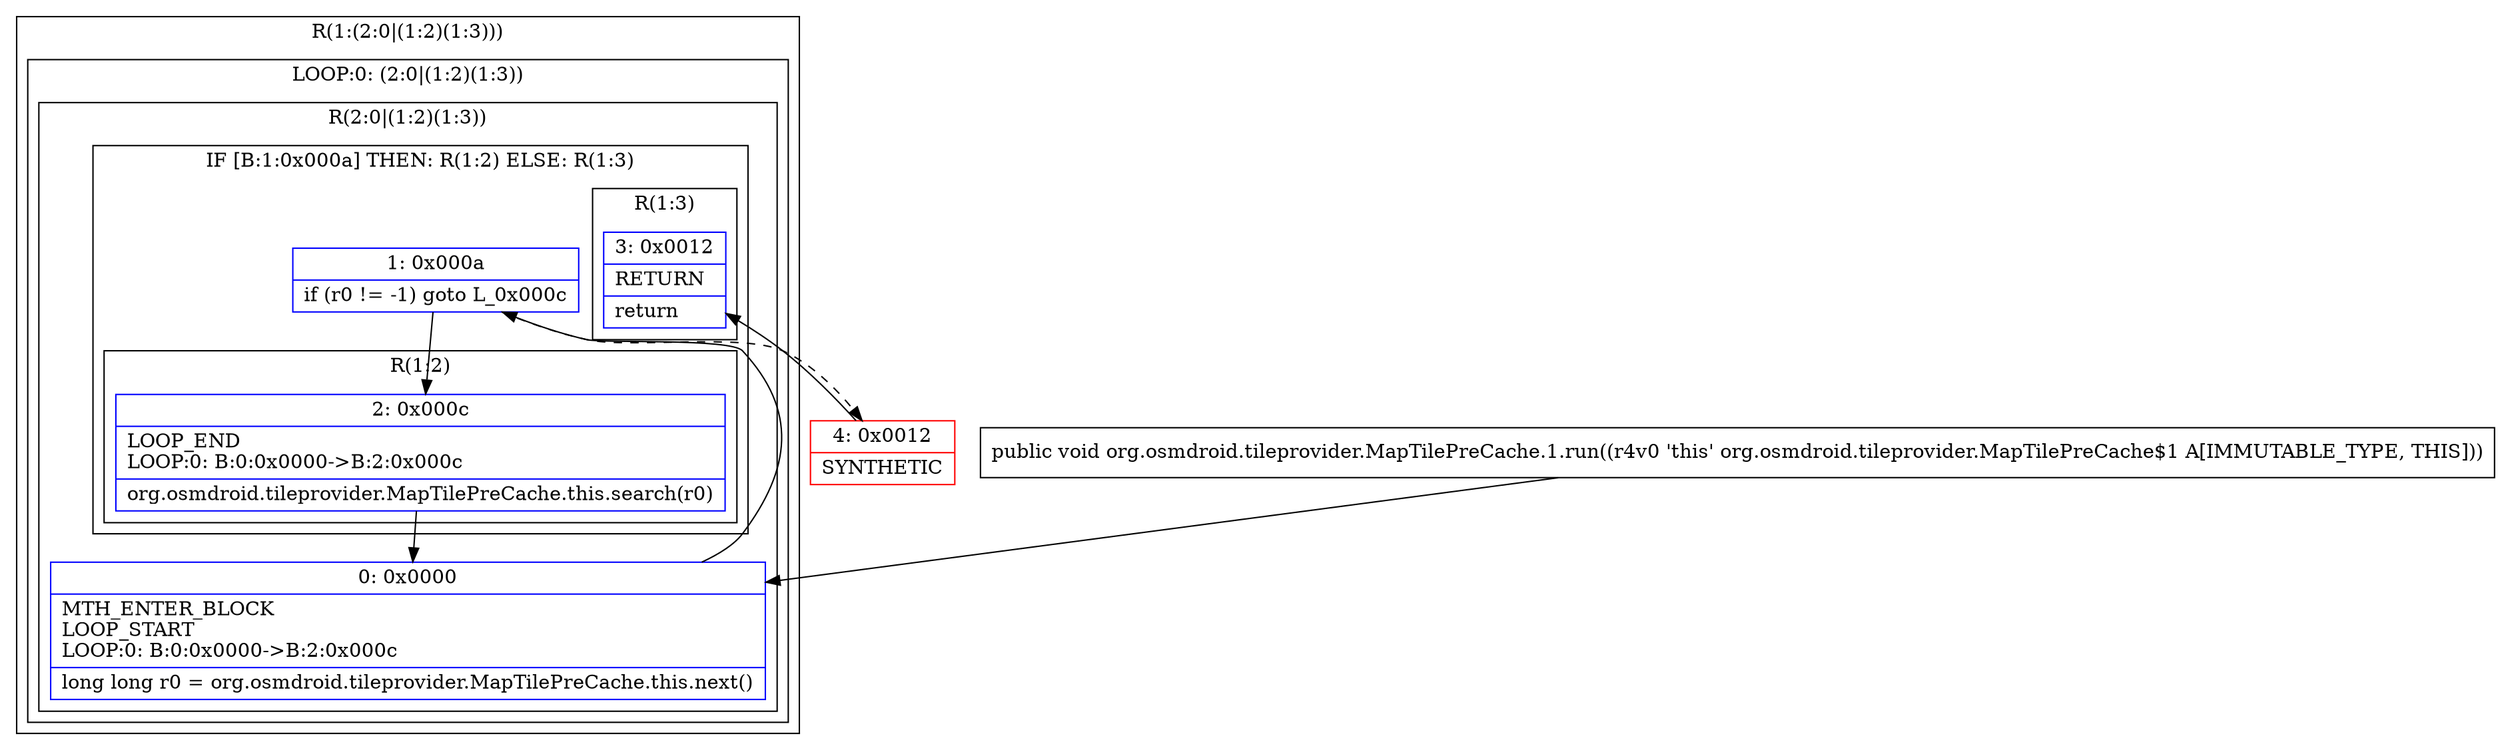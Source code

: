 digraph "CFG fororg.osmdroid.tileprovider.MapTilePreCache.1.run()V" {
subgraph cluster_Region_1499695567 {
label = "R(1:(2:0|(1:2)(1:3)))";
node [shape=record,color=blue];
subgraph cluster_LoopRegion_270036346 {
label = "LOOP:0: (2:0|(1:2)(1:3))";
node [shape=record,color=blue];
subgraph cluster_Region_1102533369 {
label = "R(2:0|(1:2)(1:3))";
node [shape=record,color=blue];
Node_0 [shape=record,label="{0\:\ 0x0000|MTH_ENTER_BLOCK\lLOOP_START\lLOOP:0: B:0:0x0000\-\>B:2:0x000c\l|long long r0 = org.osmdroid.tileprovider.MapTilePreCache.this.next()\l}"];
subgraph cluster_IfRegion_1985800837 {
label = "IF [B:1:0x000a] THEN: R(1:2) ELSE: R(1:3)";
node [shape=record,color=blue];
Node_1 [shape=record,label="{1\:\ 0x000a|if (r0 != \-1) goto L_0x000c\l}"];
subgraph cluster_Region_1257523737 {
label = "R(1:2)";
node [shape=record,color=blue];
Node_2 [shape=record,label="{2\:\ 0x000c|LOOP_END\lLOOP:0: B:0:0x0000\-\>B:2:0x000c\l|org.osmdroid.tileprovider.MapTilePreCache.this.search(r0)\l}"];
}
subgraph cluster_Region_971725036 {
label = "R(1:3)";
node [shape=record,color=blue];
Node_3 [shape=record,label="{3\:\ 0x0012|RETURN\l|return\l}"];
}
}
}
}
}
Node_4 [shape=record,color=red,label="{4\:\ 0x0012|SYNTHETIC\l}"];
MethodNode[shape=record,label="{public void org.osmdroid.tileprovider.MapTilePreCache.1.run((r4v0 'this' org.osmdroid.tileprovider.MapTilePreCache$1 A[IMMUTABLE_TYPE, THIS])) }"];
MethodNode -> Node_0;
Node_0 -> Node_1;
Node_1 -> Node_2;
Node_1 -> Node_4[style=dashed];
Node_2 -> Node_0;
Node_4 -> Node_3;
}

